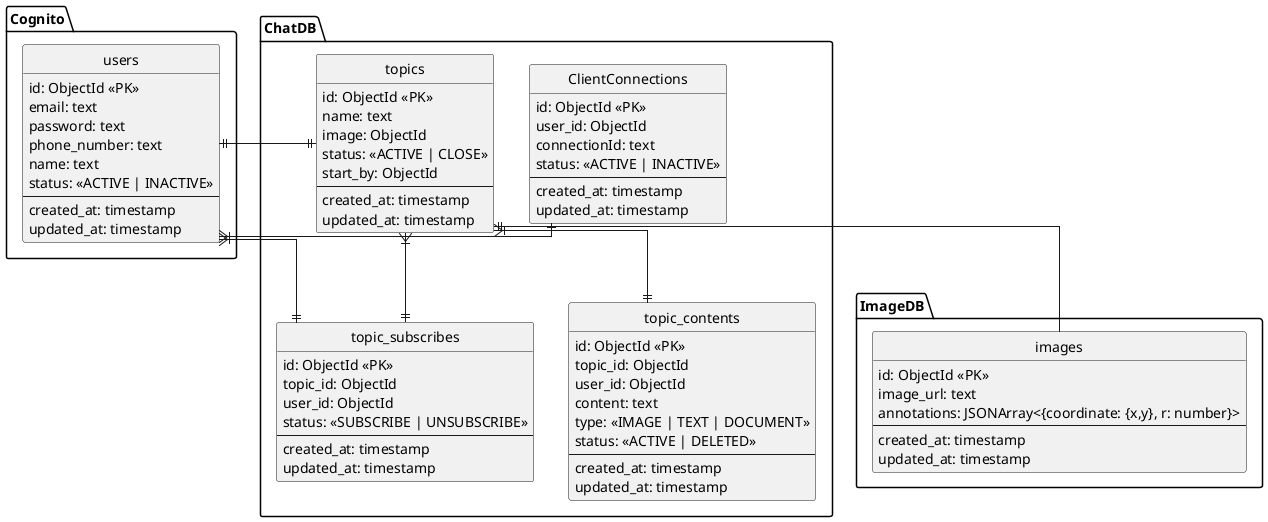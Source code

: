 @startuml
skinparam linetype ortho
hide circle


package Cognito {
  entity "users" {
    id: ObjectId <<PK>>
    email: text
    password: text
    phone_number: text
    name: text
    status: <<ACTIVE | INACTIVE>>
    --
    created_at: timestamp
    updated_at: timestamp
  }
}

package ImageDB {
 entity "images" {
    id: ObjectId <<PK>>
    image_url: text
    annotations: JSONArray<{coordinate: {x,y}, r: number}>
    --
    created_at: timestamp
    updated_at: timestamp
  }
}

package ChatDB {
 entity "ClientConnections" {
    id: ObjectId <<PK>>
    user_id: ObjectId
    connectionId: text
    status: <<ACTIVE | INACTIVE>>
    --
    created_at: timestamp
    updated_at: timestamp
  }
  entity "topics" {
    id: ObjectId <<PK>>
    name: text
    image: ObjectId
    status: <<ACTIVE | CLOSE>>
    start_by: ObjectId
    --
    created_at: timestamp
    updated_at: timestamp
  }
  entity "topic_subscribes" {
    id: ObjectId <<PK>>
    topic_id: ObjectId
    user_id: ObjectId
    status: <<SUBSCRIBE | UNSUBSCRIBE>>
    --
    created_at: timestamp
    updated_at: timestamp
  }
  entity "topic_contents" {
    id: ObjectId <<PK>>
    topic_id: ObjectId
    user_id: ObjectId
    content: text
    type: <<IMAGE | TEXT | DOCUMENT>>
    status: <<ACTIVE | DELETED>>
    --
    created_at: timestamp
    updated_at: timestamp
  }
  topics ||-- images
  users }|--||  topic_subscribes
  topics }|--||  topic_subscribes
  topics }|--||  topic_contents
  topics ||--||  users
  users }|--||  ClientConnections
}

@enduml
